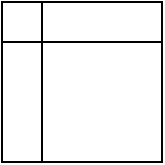 <mxfile version="10.5.9" type="github"><diagram id="dax6GVCAAKD7LJvOe0OY" name="Page-1"><mxGraphModel dx="918" dy="616" grid="1" gridSize="10" guides="1" tooltips="1" connect="1" arrows="1" fold="1" page="1" pageScale="1" pageWidth="827" pageHeight="1169" math="0" shadow="0"><root><mxCell id="0"/><mxCell id="1" parent="0"/><mxCell id="cpQHH-PkSNyBxgwrAEFn-1" value="" style="whiteSpace=wrap;html=1;aspect=fixed;" vertex="1" parent="1"><mxGeometry x="270" y="170" width="80" height="80" as="geometry"/></mxCell><mxCell id="cpQHH-PkSNyBxgwrAEFn-2" value="" style="shape=internalStorage;whiteSpace=wrap;html=1;backgroundOutline=1;" vertex="1" parent="1"><mxGeometry x="270" y="170" width="80" height="80" as="geometry"/></mxCell></root></mxGraphModel></diagram></mxfile>
